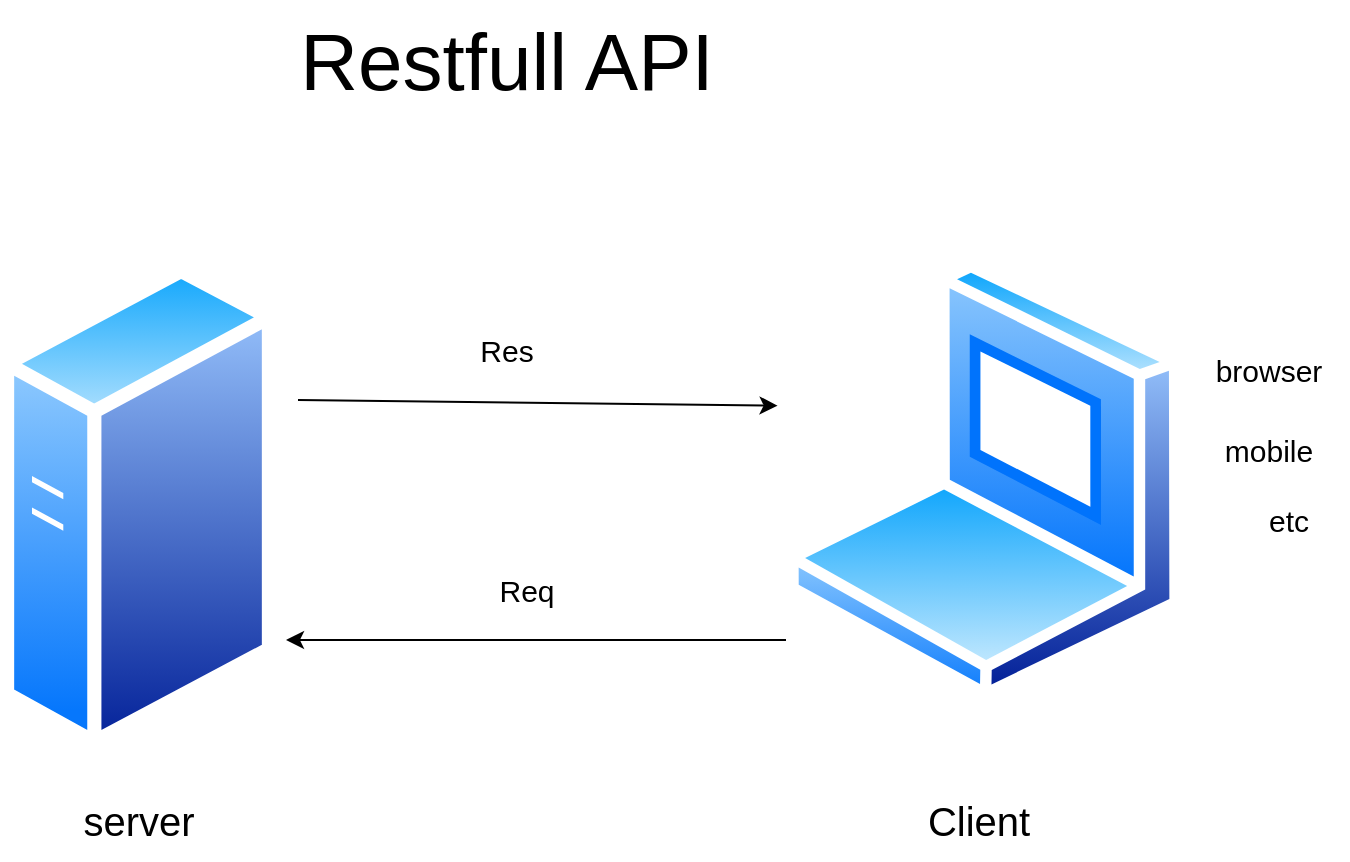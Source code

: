 <mxfile>
    <diagram id="BD8Df9r5NK4ATAEJnIuT" name="Page-1">
        <mxGraphModel dx="883" dy="1007" grid="1" gridSize="10" guides="1" tooltips="1" connect="1" arrows="1" fold="1" page="1" pageScale="1" pageWidth="850" pageHeight="1100" math="0" shadow="0">
            <root>
                <mxCell id="0"/>
                <mxCell id="1" parent="0"/>
                <mxCell id="2" value="Restfull API" style="text;html=1;align=center;verticalAlign=middle;resizable=0;points=[];autosize=1;strokeColor=none;fillColor=none;fontSize=40;" vertex="1" parent="1">
                    <mxGeometry x="264" y="40" width="230" height="60" as="geometry"/>
                </mxCell>
                <mxCell id="3" value="" style="aspect=fixed;perimeter=ellipsePerimeter;html=1;align=center;shadow=0;dashed=0;spacingTop=3;image;image=img/lib/active_directory/generic_server.svg;fontSize=40;" vertex="1" parent="1">
                    <mxGeometry x="126" y="170" width="138" height="246.43" as="geometry"/>
                </mxCell>
                <mxCell id="4" value="server" style="text;html=1;align=center;verticalAlign=middle;resizable=0;points=[];autosize=1;strokeColor=none;fillColor=none;fontSize=20;" vertex="1" parent="1">
                    <mxGeometry x="155" y="430" width="80" height="40" as="geometry"/>
                </mxCell>
                <mxCell id="5" value="" style="aspect=fixed;perimeter=ellipsePerimeter;html=1;align=center;shadow=0;dashed=0;spacingTop=3;image;image=img/lib/active_directory/laptop_client.svg;fontSize=20;" vertex="1" parent="1">
                    <mxGeometry x="519" y="170" width="198" height="220" as="geometry"/>
                </mxCell>
                <mxCell id="6" value="Client" style="text;html=1;align=center;verticalAlign=middle;resizable=0;points=[];autosize=1;strokeColor=none;fillColor=none;fontSize=20;" vertex="1" parent="1">
                    <mxGeometry x="580" y="430" width="70" height="40" as="geometry"/>
                </mxCell>
                <mxCell id="7" value="browser" style="text;html=1;align=center;verticalAlign=middle;resizable=0;points=[];autosize=1;strokeColor=none;fillColor=none;fontSize=15;" vertex="1" parent="1">
                    <mxGeometry x="720" y="210" width="80" height="30" as="geometry"/>
                </mxCell>
                <mxCell id="8" value="mobile" style="text;html=1;align=center;verticalAlign=middle;resizable=0;points=[];autosize=1;strokeColor=none;fillColor=none;fontSize=15;" vertex="1" parent="1">
                    <mxGeometry x="725" y="250" width="70" height="30" as="geometry"/>
                </mxCell>
                <mxCell id="9" value="etc" style="text;html=1;align=center;verticalAlign=middle;resizable=0;points=[];autosize=1;strokeColor=none;fillColor=none;fontSize=15;" vertex="1" parent="1">
                    <mxGeometry x="750" y="285" width="40" height="30" as="geometry"/>
                </mxCell>
                <mxCell id="10" value="" style="endArrow=classic;html=1;fontSize=15;entryX=0.004;entryY=0.331;entryDx=0;entryDy=0;entryPerimeter=0;" edge="1" parent="1">
                    <mxGeometry width="50" height="50" relative="1" as="geometry">
                        <mxPoint x="275" y="240" as="sourcePoint"/>
                        <mxPoint x="514.792" y="242.82" as="targetPoint"/>
                    </mxGeometry>
                </mxCell>
                <mxCell id="11" value="" style="endArrow=classic;html=1;fontSize=15;" edge="1" parent="1">
                    <mxGeometry width="50" height="50" relative="1" as="geometry">
                        <mxPoint x="519" y="360" as="sourcePoint"/>
                        <mxPoint x="269" y="360" as="targetPoint"/>
                    </mxGeometry>
                </mxCell>
                <mxCell id="12" value="Res" style="text;html=1;align=center;verticalAlign=middle;resizable=0;points=[];autosize=1;strokeColor=none;fillColor=none;fontSize=15;" vertex="1" parent="1">
                    <mxGeometry x="354" y="200" width="50" height="30" as="geometry"/>
                </mxCell>
                <mxCell id="13" value="Req" style="text;html=1;align=center;verticalAlign=middle;resizable=0;points=[];autosize=1;strokeColor=none;fillColor=none;fontSize=15;" vertex="1" parent="1">
                    <mxGeometry x="364" y="320" width="50" height="30" as="geometry"/>
                </mxCell>
            </root>
        </mxGraphModel>
    </diagram>
</mxfile>